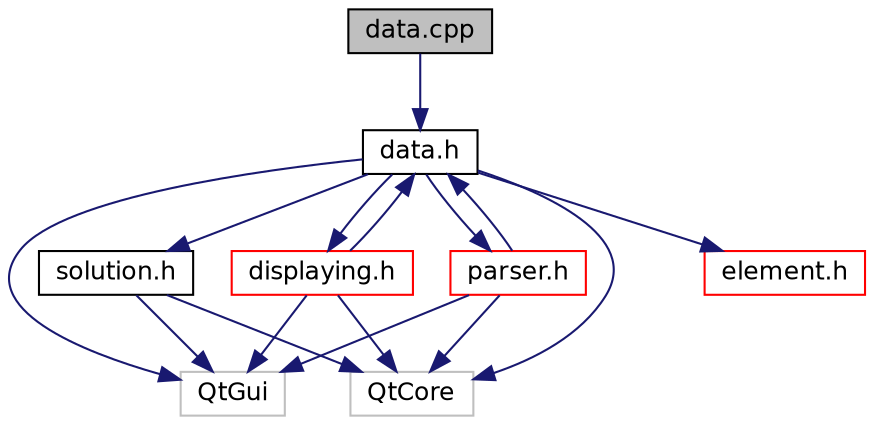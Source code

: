 digraph "data.cpp"
{
 // INTERACTIVE_SVG=YES
  edge [fontname="Helvetica",fontsize="12",labelfontname="Helvetica",labelfontsize="12"];
  node [fontname="Helvetica",fontsize="12",shape=record];
  Node1 [label="data.cpp",height=0.2,width=0.4,color="black", fillcolor="grey75", style="filled" fontcolor="black"];
  Node1 -> Node2 [color="midnightblue",fontsize="12",style="solid",fontname="Helvetica"];
  Node2 [label="data.h",height=0.2,width=0.4,color="black", fillcolor="white", style="filled",URL="$a00019.html"];
  Node2 -> Node3 [color="midnightblue",fontsize="12",style="solid",fontname="Helvetica"];
  Node3 [label="QtGui",height=0.2,width=0.4,color="grey75", fillcolor="white", style="filled"];
  Node2 -> Node4 [color="midnightblue",fontsize="12",style="solid",fontname="Helvetica"];
  Node4 [label="QtCore",height=0.2,width=0.4,color="grey75", fillcolor="white", style="filled"];
  Node2 -> Node5 [color="midnightblue",fontsize="12",style="solid",fontname="Helvetica"];
  Node5 [label="element.h",height=0.2,width=0.4,color="red", fillcolor="white", style="filled",URL="$a00025.html"];
  Node2 -> Node6 [color="midnightblue",fontsize="12",style="solid",fontname="Helvetica"];
  Node6 [label="solution.h",height=0.2,width=0.4,color="black", fillcolor="white", style="filled",URL="$a00037.html"];
  Node6 -> Node4 [color="midnightblue",fontsize="12",style="solid",fontname="Helvetica"];
  Node6 -> Node3 [color="midnightblue",fontsize="12",style="solid",fontname="Helvetica"];
  Node2 -> Node7 [color="midnightblue",fontsize="12",style="solid",fontname="Helvetica"];
  Node7 [label="displaying.h",height=0.2,width=0.4,color="red", fillcolor="white", style="filled",URL="$a00021.html"];
  Node7 -> Node3 [color="midnightblue",fontsize="12",style="solid",fontname="Helvetica"];
  Node7 -> Node4 [color="midnightblue",fontsize="12",style="solid",fontname="Helvetica"];
  Node7 -> Node2 [color="midnightblue",fontsize="12",style="solid",fontname="Helvetica"];
  Node2 -> Node8 [color="midnightblue",fontsize="12",style="solid",fontname="Helvetica"];
  Node8 [label="parser.h",height=0.2,width=0.4,color="red", fillcolor="white", style="filled",URL="$a00028.html"];
  Node8 -> Node2 [color="midnightblue",fontsize="12",style="solid",fontname="Helvetica"];
  Node8 -> Node3 [color="midnightblue",fontsize="12",style="solid",fontname="Helvetica"];
  Node8 -> Node4 [color="midnightblue",fontsize="12",style="solid",fontname="Helvetica"];
}
